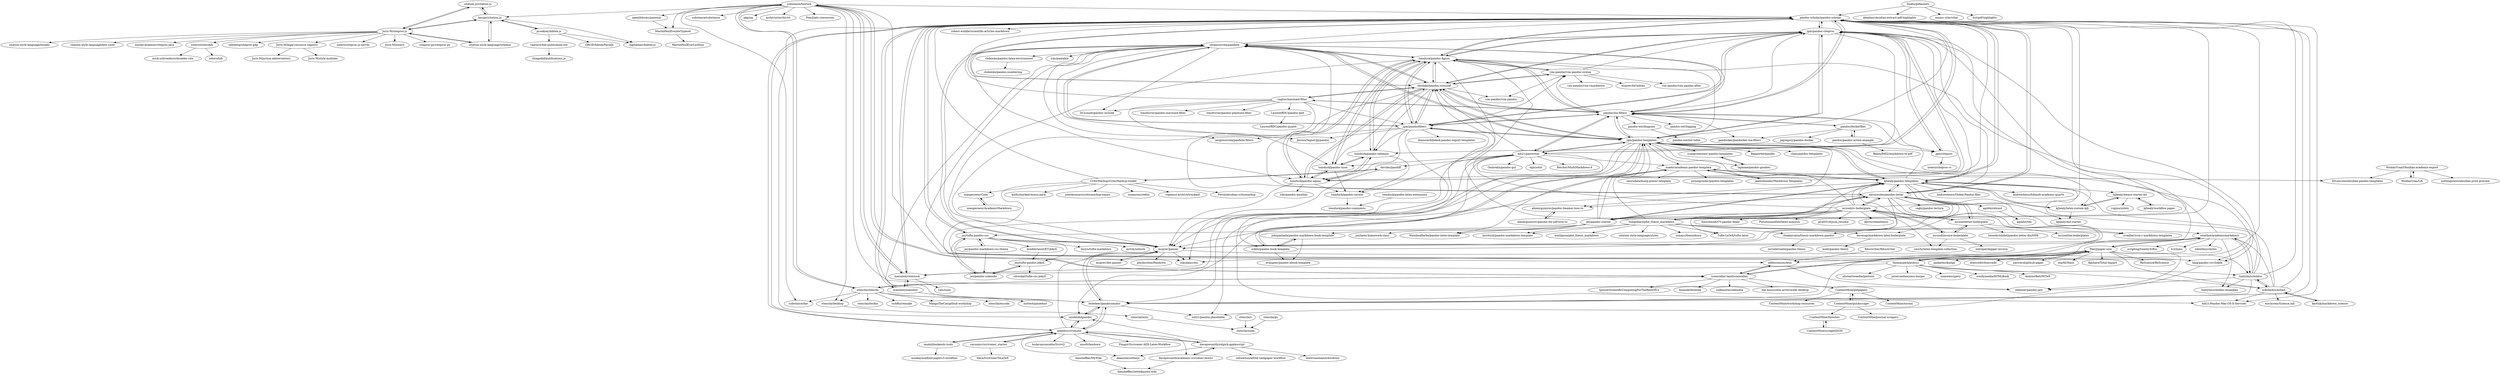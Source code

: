 digraph G {
"citation-js/citation-js" -> "larsgw/citation.js"
"citation-js/citation-js" -> "Juris-M/citeproc-js"
"alexeygumirov/pandoc-beamer-how-to" -> "alexeygumirov/pandoc-for-pdf-how-to"
"ryangrose/easy-pandoc-templates" -> "tajmone/pandoc-goodies"
"jaantollander/Markdown-Templates" -> "maehr/academic-pandoc-template"
"jaantollander/Markdown-Templates" -> "pandoc-scholar/pandoc-scholar"
"davidar/pandiff" -> "CriticMarkup/CriticMarkup-toolkit"
"davidar/pandiff" -> "ickc/pancritic"
"kjhealy/workflow-paper" -> "kjhealy/emacs-starter-kit"
"smathot/academicmarkdown" -> "timtylin/scholdoc"
"smathot/academicmarkdown" -> "scripting/tweetsToRss" ["e"=1]
"smathot/academicmarkdown" -> "b-k/mms"
"smathot/academicmarkdown" -> "silentbicycle/wn" ["e"=1]
"smathot/academicmarkdown" -> "jgm/pandoc-citeproc"
"smathot/academicmarkdown" -> "PeerJ/paper-now"
"smathot/academicmarkdown" -> "timtylin/scholdoc-examples"
"smathot/academicmarkdown" -> "msprev/panzer"
"vim-pandoc/vim-pandoc-syntax" -> "vim-pandoc/vim-pandoc" ["e"=1]
"vim-pandoc/vim-pandoc-syntax" -> "vim-pandoc/vim-rmarkdown" ["e"=1]
"vim-pandoc/vim-pandoc-syntax" -> "tomduck/pandoc-fignos"
"vim-pandoc/vim-pandoc-syntax" -> "msprev/fzf-bibtex" ["e"=1]
"vim-pandoc/vim-pandoc-syntax" -> "vim-pandoc/vim-pandoc-after"
"vim-pandoc/vim-pandoc-syntax" -> "lierdakil/pandoc-crossref"
"vim-pandoc/vim-pandoc-syntax" -> "jgm/pandoc-citeproc"
"mb21/panwriter" -> "mb21/Pandoc-Mac-OS-X-Services"
"mb21/panwriter" -> "pandoc-scholar/pandoc-scholar"
"mb21/panwriter" -> "pandoc/lua-filters"
"mb21/panwriter" -> "Ombrelin/pandoc-gui"
"mb21/panwriter" -> "davidar/pandiff"
"mb21/panwriter" -> "egh/zotxt" ["e"=1]
"mb21/panwriter" -> "fletcher/MultiMarkdown-6" ["e"=1]
"mb21/panwriter" -> "jgm/pandoc-templates"
"mb21/panwriter" -> "kjhealy/pandoc-templates"
"mb21/panwriter" -> "lierdakil/pandoc-crossref"
"mb21/panwriter" -> "maehr/academic-pandoc-template"
"mb21/panwriter" -> "wikiti/pandoc-book-template"
"mb21/panwriter" -> "manubot/rootstock"
"mb21/panwriter" -> "htdebeer/pandocomatic"
"mb21/panwriter" -> "tomduck/pandoc-xnos"
"timtylin/scholdoc" -> "scholmd/scholmd"
"timtylin/scholdoc" -> "timtylin/scholdoc-examples"
"timtylin/scholdoc" -> "smathot/academicmarkdown"
"timtylin/scholdoc" -> "mfenner/pandoc-jats"
"timtylin/scholdoc" -> "jgm/pandoc-citeproc"
"timtylin/scholdoc" -> "pandoc-scholar/pandoc-scholar"
"timtylin/scholdoc" -> "htdebeer/pandocomatic"
"timtylin/scholdoc" -> "kjhealy/pandoc-templates"
"jgm/pandoc-citeproc" -> "jgm/citeproc"
"jgm/pandoc-citeproc" -> "tomduck/pandoc-fignos"
"jgm/pandoc-citeproc" -> "lierdakil/pandoc-crossref"
"jgm/pandoc-citeproc" -> "jgm/pandocfilters"
"jgm/pandoc-citeproc" -> "tomduck/pandoc-eqnos"
"jgm/pandoc-citeproc" -> "tomduck/pandoc-tablenos"
"jgm/pandoc-citeproc" -> "pandoc-scholar/pandoc-scholar"
"jgm/pandoc-citeproc" -> "msprev/panzer"
"jgm/pandoc-citeproc" -> "sergiocorreia/panflute"
"jgm/pandoc-citeproc" -> "jgm/pandoc-templates"
"fiduswriter/fiduswriter" -> "elifesciences/lens"
"MartinPaulEve/meTypeset" -> "MartinPaulEve/CaSSius"
"jgm/pandocfilters" -> "sergiocorreia/panflute"
"jgm/pandocfilters" -> "jgm/pandoc-citeproc"
"jgm/pandocfilters" -> "tomduck/pandoc-fignos"
"jgm/pandocfilters" -> "pandoc/lua-filters"
"jgm/pandocfilters" -> "lierdakil/pandoc-crossref"
"jgm/pandocfilters" -> "sergiocorreia/panflute-filters"
"jgm/pandocfilters" -> "tomduck/pandoc-eqnos"
"jgm/pandocfilters" -> "tomduck/pandoc-tablenos"
"jgm/pandocfilters" -> "jgm/pandoc-templates"
"jgm/pandocfilters" -> "msprev/panzer"
"jgm/pandocfilters" -> "JessicaTegner/pypandoc" ["e"=1]
"jgm/pandocfilters" -> "dsanson/bibdesk-pandoc-export-templates"
"jgm/pandocfilters" -> "baig/pandoc-csv2table"
"jgm/pandocfilters" -> "vim-pandoc/vim-pandoc-syntax"
"pandoc/lua-filters" -> "lierdakil/pandoc-crossref"
"pandoc/lua-filters" -> "sergiocorreia/panflute"
"pandoc/lua-filters" -> "pandoc-scholar/pandoc-scholar"
"pandoc/lua-filters" -> "jgm/pandocfilters"
"pandoc/lua-filters" -> "jgm/pandoc-templates"
"pandoc/lua-filters" -> "tomduck/pandoc-fignos"
"pandoc/lua-filters" -> "pandocker/pandocker-lua-filters"
"pandoc/lua-filters" -> "raghur/mermaid-filter"
"pandoc/lua-filters" -> "jgm/pandoc-citeproc"
"pandoc/lua-filters" -> "mb21/panwriter"
"pandoc/lua-filters" -> "pandoc-ext/diagram"
"pandoc/lua-filters" -> "pandoc-ext/logging"
"pandoc/lua-filters" -> "pandoc/dockerfiles"
"pandoc/lua-filters" -> "vim-pandoc/vim-pandoc-syntax"
"pandoc/lua-filters" -> "jgm/citeproc"
"aaronwolen/pandoc-letter" -> "kjhealy/pandoc-templates"
"aaronwolen/pandoc-letter" -> "pandoc-scholar/pandoc-scholar"
"aaronwolen/pandoc-letter" -> "mrzool/letter-boilerplate"
"aaronwolen/pandoc-letter" -> "msprev/panzer"
"aaronwolen/pandoc-letter" -> "agoldst/elsmd"
"aaronwolen/pandoc-letter" -> "davecap/markdown-latex-boilerplate"
"aaronwolen/pandoc-letter" -> "chiakaivalya/thesis-markdown-pandoc"
"aaronwolen/pandoc-letter" -> "cagix/pandoc-lecture"
"aaronwolen/pandoc-letter" -> "htdebeer/pandocomatic"
"aaronwolen/pandoc-letter" -> "sergiocorreia/panflute"
"aaronwolen/pandoc-letter" -> "ickc/pancritic"
"aaronwolen/pandoc-letter" -> "jgm/pandoc-citeproc"
"aaronwolen/pandoc-letter" -> "alexeygumirov/pandoc-beamer-how-to"
"aaronwolen/pandoc-letter" -> "jez/pandoc-starter"
"aaronwolen/pandoc-letter" -> "mrzool/cv-boilerplate"
"pandoc/dockerfiles" -> "jagregory/pandoc-docker"
"pandoc/dockerfiles" -> "pandoc/pandoc-action-example"
"pandoc/dockerfiles" -> "pandoc/lua-filters"
"pandoc/dockerfiles" -> "pandocker/pandocker-lua-filters"
"jgm/pandoc-templates" -> "kjhealy/pandoc-templates"
"jgm/pandoc-templates" -> "pandoc/lua-filters"
"jgm/pandoc-templates" -> "jgm/pandoc-citeproc"
"jgm/pandoc-templates" -> "pandoc-scholar/pandoc-scholar"
"jgm/pandoc-templates" -> "jgm/citeproc"
"jgm/pandoc-templates" -> "jgm/pandocfilters"
"jgm/pandoc-templates" -> "lierdakil/pandoc-crossref"
"jgm/pandoc-templates" -> "wikiti/pandoc-book-template"
"jgm/pandoc-templates" -> "maehr/academic-pandoc-template"
"jgm/pandoc-templates" -> "tajmone/pandoc-goodies"
"jgm/pandoc-templates" -> "sergiocorreia/panflute"
"jgm/pandoc-templates" -> "ryangrose/easy-pandoc-templates"
"jgm/pandoc-templates" -> "Wandmalfarbe/pandoc-latex-template" ["e"=1]
"jgm/pandoc-templates" -> "alexeygumirov/pandoc-beamer-how-to"
"jgm/pandoc-templates" -> "mb21/panwriter"
"bradleytaunt/ET-Jekyll" -> "jez/tufte-pandoc-jekyll"
"elifesciences/lens" -> "mfenner/pandoc-jats"
"elifesciences/lens" -> "sciencefair-land/sciencefair"
"chiakaivalya/thesis-markdown-pandoc" -> "zorzalerrante/pandoc-thesis"
"msprev/panzer" -> "msprev/dot-panzer"
"msprev/panzer" -> "phyllisstein/Pandown"
"msprev/panzer" -> "htdebeer/pandocomatic"
"msprev/panzer" -> "sergiocorreia/panflute"
"msprev/panzer" -> "ickc/pancritic"
"msprev/panzer" -> "baig/pandoc-csv2table"
"htdebeer/pandocomatic" -> "iandol/dotpandoc"
"htdebeer/pandocomatic" -> "iandol/scrivomatic"
"htdebeer/pandocomatic" -> "msprev/panzer"
"htdebeer/pandocomatic" -> "mb21/pandoc-placetable"
"maehr/academic-pandoc-template" -> "kjhealy/pandoc-templates"
"maehr/academic-pandoc-template" -> "jaantollander/Markdown-Templates"
"maehr/academic-pandoc-template" -> "DrLeucine/obsidian-pandoc-templates"
"maehr/academic-pandoc-template" -> "iandol/dotpandoc"
"maehr/academic-pandoc-template" -> "prosegrinder/pandoc-templates"
"maehr/academic-pandoc-template" -> "neurodata/marp-poster-template" ["e"=1]
"iandol/bookends-tools" -> "iandol/scrivomatic"
"iandol/bookends-tools" -> "wookayin/alfred-papers3-workflow"
"alexeygumirov/pandoc-for-pdf-how-to" -> "alexeygumirov/pandoc-beamer-how-to"
"scholmd/scholmd" -> "timtylin/scholdoc"
"scholmd/scholmd" -> "karthik/markdown_science"
"scholmd/scholmd" -> "mb21/Pandoc-Mac-OS-X-Services"
"scholmd/scholmd" -> "smathot/academicmarkdown"
"scholmd/scholmd" -> "mschroen/Science.md"
"scholmd/scholmd" -> "pandoc-scholar/pandoc-scholar"
"scholmd/scholmd" -> "kjhealy/pandoc-templates"
"mangecoeur/AcademicMarkdown" -> "mangecoeur/Citer"
"mangecoeur/Citer" -> "mangecoeur/AcademicMarkdown"
"citation-style-language/schema" -> "Juris-M/citeproc-js"
"citation-style-language/schema" -> "larsgw/citation.js"
"iandol/dotpandoc" -> "htdebeer/pandocomatic"
"iandol/dotpandoc" -> "iandol/scrivomatic"
"ContentMine/quickscrape" -> "ContentMine/thresher"
"ContentMine/quickscrape" -> "ContentMine/getpapers"
"ContentMine/quickscrape" -> "ContentMine/journal-scrapers"
"jgm/pandoc-templates" -> "baig/pandoc-csv2table"
"jgm/pandoc-templates" -> "msprev/panzer"
"jgm/pandoc-templates" -> "tomduck/pandoc-eqnos"
"jgm/pandoc-templates" -> "tomduck/pandoc-fignos"
"jgm/pandoc-templates" -> "kjhealy/latex-custom-kjh"
"jgm/pandoc-templates" -> "Rapporter/pander"
"jgm/pandoc-templates" -> "mb21/pandoc-placetable"
"jgm/pandoc-templates" -> "claes/pandoc-templates"
"thomaspark/pubcss" -> "PeerJ/paper-now"
"thomaspark/pubcss" -> "smathot/academicmarkdown"
"thomaspark/pubcss" -> "timtylin/scholdoc"
"thomaspark/pubcss" -> "pandoc-scholar/pandoc-scholar"
"thomaspark/pubcss" -> "sergiocorreia/panflute"
"thomaspark/pubcss" -> "alistairtweedie/pintsize" ["e"=1]
"thomaspark/pubcss" -> "scholmd/scholmd"
"thomaspark/pubcss" -> "jorenvanhee/sass-burger" ["e"=1]
"thomaspark/pubcss" -> "maxweis/specy" ["e"=1]
"thomaspark/pubcss" -> "manubot/rootstock"
"thomaspark/pubcss" -> "oreillymedia/HTMLBook" ["e"=1]
"thomaspark/pubcss" -> "AndrewBelt/WiTeX" ["e"=1]
"LaurentRDC/pandoc-plot" -> "LaurentRDC/pandoc-pyplot"
"pandoc/pandoc-action-example" -> "pandoc/dockerfiles"
"pandoc/pandoc-action-example" -> "BaileyJM02/markdown-to-pdf"
"davecap/markdown-latex-boilerplate" -> "mabl/pandoc-thesis"
"jgm/citeproc" -> "jgm/pandoc-citeproc"
"jgm/citeproc" -> "zotero/citeproc-rs"
"ContentMine/scraperJSON" -> "ContentMine/thresher"
"tomduck/pandoc-secnos" -> "tomduck/pandoc-comments"
"Juris-M/legal-resource-registry" -> "Juris-M/jurism-abbreviations"
"Juris-M/legal-resource-registry" -> "Juris-M/style-modules"
"tomduck/pandoc-latex-extensions" -> "tomduck/pandoc-comments"
"ContentMine/thresher" -> "ContentMine/scraperJSON"
"pcooksey/bibtex-js" -> "digitalheir/bibtex-js"
"pcooksey/bibtex-js" -> "vkaravir/bib-publication-list"
"pcooksey/bibtex-js" -> "larsgw/citation.js"
"pcooksey/bibtex-js" -> "ORCID/bibtexParseJs"
"tompollard/phd_thesis_markdown" -> "ismayc/thesisdown" ["e"=1]
"tompollard/phd_thesis_markdown" -> "matlipson/phd_thesis_markdown"
"tompollard/phd_thesis_markdown" -> "chiakaivalya/thesis-markdown-pandoc"
"tompollard/phd_thesis_markdown" -> "pandoc-scholar/pandoc-scholar"
"tompollard/phd_thesis_markdown" -> "lierdakil/pandoc-crossref"
"tompollard/phd_thesis_markdown" -> "kjhealy/pandoc-templates"
"tompollard/phd_thesis_markdown" -> "maehr/academic-pandoc-template"
"tompollard/phd_thesis_markdown" -> "aaronwolen/pandoc-letter"
"tompollard/phd_thesis_markdown" -> "davecap/markdown-latex-boilerplate"
"tompollard/phd_thesis_markdown" -> "lauritzsh/pandoc-markdown-template"
"tompollard/phd_thesis_markdown" -> "Tufte-LaTeX/tufte-latex" ["e"=1]
"tompollard/phd_thesis_markdown" -> "smathot/academicmarkdown"
"tompollard/phd_thesis_markdown" -> "Wandmalfarbe/pandoc-latex-template" ["e"=1]
"tompollard/phd_thesis_markdown" -> "svmiller/svm-r-markdown-templates" ["e"=1]
"tompollard/phd_thesis_markdown" -> "citation-style-language/styles" ["e"=1]
"lierdakil/pandoc-crossref" -> "tomduck/pandoc-fignos"
"lierdakil/pandoc-crossref" -> "tomduck/pandoc-eqnos"
"lierdakil/pandoc-crossref" -> "pandoc/lua-filters"
"lierdakil/pandoc-crossref" -> "jgm/pandoc-citeproc"
"lierdakil/pandoc-crossref" -> "pandoc-scholar/pandoc-scholar"
"lierdakil/pandoc-crossref" -> "sergiocorreia/panflute"
"lierdakil/pandoc-crossref" -> "jgm/pandocfilters"
"lierdakil/pandoc-crossref" -> "tomduck/pandoc-xnos"
"lierdakil/pandoc-crossref" -> "tomduck/pandoc-tablenos"
"lierdakil/pandoc-crossref" -> "msprev/panzer"
"lierdakil/pandoc-crossref" -> "vim-pandoc/vim-pandoc-syntax"
"lierdakil/pandoc-crossref" -> "jgm/pandoc-templates"
"lierdakil/pandoc-crossref" -> "raghur/mermaid-filter"
"lierdakil/pandoc-crossref" -> "vim-pandoc/vim-pandoc" ["e"=1]
"tomduck/pandoc-fignos" -> "tomduck/pandoc-tablenos"
"tomduck/pandoc-fignos" -> "tomduck/pandoc-eqnos"
"tomduck/pandoc-fignos" -> "lierdakil/pandoc-crossref"
"tomduck/pandoc-fignos" -> "tomduck/pandoc-xnos"
"tomduck/pandoc-fignos" -> "jgm/pandoc-citeproc"
"tomduck/pandoc-fignos" -> "tomduck/pandoc-secnos"
"tomduck/pandoc-fignos" -> "pandoc-scholar/pandoc-scholar"
"tomduck/pandoc-fignos" -> "msprev/panzer"
"tomduck/pandoc-fignos" -> "jgm/pandocfilters"
"tomduck/pandoc-fignos" -> "sergiocorreia/panflute"
"tomduck/pandoc-fignos" -> "baig/pandoc-csv2table"
"tomduck/pandoc-fignos" -> "pandoc/lua-filters"
"tomduck/pandoc-fignos" -> "vim-pandoc/vim-pandoc-syntax"
"tomduck/pandoc-eqnos" -> "tomduck/pandoc-tablenos"
"tomduck/pandoc-eqnos" -> "tomduck/pandoc-fignos"
"tomduck/pandoc-eqnos" -> "tomduck/pandoc-xnos"
"tomduck/pandoc-eqnos" -> "tomduck/pandoc-secnos"
"tomduck/pandoc-eqnos" -> "lierdakil/pandoc-crossref"
"tomduck/pandoc-eqnos" -> "jgm/pandoc-citeproc"
"tomduck/pandoc-eqnos" -> "msprev/panzer"
"tomduck/pandoc-eqnos" -> "ickc/pandoc-amsthm"
"baig/pandoc-csv2table" -> "mb21/pandoc-placetable"
"PeerJ/paper-now" -> "ReScience/ReScience" ["e"=1]
"PeerJ/paper-now" -> "smathot/academicmarkdown"
"PeerJ/paper-now" -> "thomaspark/pubcss"
"PeerJ/paper-now" -> "timtylin/scholdoc"
"PeerJ/paper-now" -> "jankatins/knitpy" ["e"=1]
"PeerJ/paper-now" -> "elifesciences/lens"
"PeerJ/paper-now" -> "sciencefair-land/sciencefair"
"PeerJ/paper-now" -> "duecredit/duecredit" ["e"=1]
"PeerJ/paper-now" -> "ypriverol/github-paper"
"PeerJ/paper-now" -> "marbl/Mash" ["e"=1]
"PeerJ/paper-now" -> "scholmd/scholmd"
"PeerJ/paper-now" -> "figshare/Total-Impact"
"PeerJ/paper-now" -> "mfenner/pandoc-jats"
"tomduck/pandoc-tablenos" -> "tomduck/pandoc-fignos"
"tomduck/pandoc-tablenos" -> "tomduck/pandoc-eqnos"
"tomduck/pandoc-tablenos" -> "tomduck/pandoc-xnos"
"tomduck/pandoc-tablenos" -> "tomduck/pandoc-secnos"
"ContentMine/getpapers" -> "ContentMine/norma"
"ContentMine/getpapers" -> "ContentMine/quickscrape"
"ContentMine/getpapers" -> "ContentMine/workshop-resources"
"jez/pandoc-markdown-css-theme" -> "jez/tufte-pandoc-css"
"jez/pandoc-markdown-css-theme" -> "jez/pandoc-sidenote"
"dansheffler/MyWiki" -> "dansheffler/zettelkasten-wiki"
"raghur/mermaid-filter" -> "timofurrer/pandoc-mermaid-filter"
"raghur/mermaid-filter" -> "pandoc/lua-filters"
"raghur/mermaid-filter" -> "lierdakil/pandoc-crossref"
"raghur/mermaid-filter" -> "tomduck/pandoc-xnos"
"raghur/mermaid-filter" -> "LaurentRDC/pandoc-plot"
"raghur/mermaid-filter" -> "pandoc-scholar/pandoc-scholar"
"raghur/mermaid-filter" -> "jgm/pandocfilters"
"raghur/mermaid-filter" -> "aaronwolen/pandoc-letter"
"raghur/mermaid-filter" -> "DCsunset/pandoc-include"
"raghur/mermaid-filter" -> "timofurrer/pandoc-plantuml-filter"
"stencila/stencila" -> "stencila/desktop"
"stencila/stencila" -> "substance/texture"
"stencila/stencila" -> "stencila/encoda"
"stencila/stencila" -> "nutterb/pixiedust" ["e"=1]
"stencila/stencila" -> "substance/dar"
"stencila/stencila" -> "stencila/dockta"
"stencila/stencila" -> "sciencefair-land/sciencefair"
"stencila/stencila" -> "richfitz/remake" ["e"=1]
"stencila/stencila" -> "MangoTheCat/github-workshop"
"kjhealy/pandoc-templates" -> "kjhealy/latex-custom-kjh"
"kjhealy/pandoc-templates" -> "jgm/pandoc-templates"
"kjhealy/pandoc-templates" -> "pandoc-scholar/pandoc-scholar"
"kjhealy/pandoc-templates" -> "aaronwolen/pandoc-letter"
"kjhealy/pandoc-templates" -> "maehr/academic-pandoc-template"
"kjhealy/pandoc-templates" -> "kjhealy/emacs-starter-kit"
"kjhealy/pandoc-templates" -> "andrewheiss/Global-Pandoc-files"
"kjhealy/pandoc-templates" -> "jez/pandoc-starter"
"kjhealy/pandoc-templates" -> "kjhealy/md-starter"
"kjhealy/pandoc-templates" -> "msprev/panzer"
"kjhealy/pandoc-templates" -> "andrewheiss/hikmah-academic-quarto" ["e"=1]
"kjhealy/pandoc-templates" -> "svmiller/svm-r-markdown-templates" ["e"=1]
"kjhealy/pandoc-templates" -> "jgm/pandoc-citeproc"
"kjhealy/pandoc-templates" -> "pandoc/lua-filters"
"mrzool/cv-boilerplate" -> "mrzool/letter-boilerplate"
"mrzool/cv-boilerplate" -> "mrzool/invoice-boilerplate"
"mrzool/cv-boilerplate" -> "aaronwolen/pandoc-letter"
"mrzool/cv-boilerplate" -> "kjhealy/pandoc-templates"
"mrzool/cv-boilerplate" -> "jez/pandoc-starter"
"mrzool/cv-boilerplate" -> "cmichi/latex-template-collection" ["e"=1]
"mrzool/cv-boilerplate" -> "bmschmidt/CV-pandoc-healy" ["e"=1]
"mrzool/cv-boilerplate" -> "jgm/pandoc-templates"
"mrzool/cv-boilerplate" -> "Pseudomanifold/latex-mimosis" ["e"=1]
"mrzool/cv-boilerplate" -> "prat0318/json_resume" ["e"=1]
"mrzool/cv-boilerplate" -> "tompollard/phd_thesis_markdown"
"mrzool/cv-boilerplate" -> "Tufte-LaTeX/tufte-latex" ["e"=1]
"mrzool/cv-boilerplate" -> "derric/cleanthesis" ["e"=1]
"mrzool/cv-boilerplate" -> "pandoc-scholar/pandoc-scholar"
"mrzool/cv-boilerplate" -> "tomduck/pandoc-fignos"
"mrzool/invoice-boilerplate" -> "mrzool/letter-boilerplate"
"mrzool/invoice-boilerplate" -> "mrzool/cv-boilerplate"
"mrzool/invoice-boilerplate" -> "mkropat/dapper-invoice"
"mrzool/invoice-boilerplate" -> "cmichi/latex-template-collection" ["e"=1]
"mrzool/letter-boilerplate" -> "mrzool/cv-boilerplate"
"mrzool/letter-boilerplate" -> "mrzool/invoice-boilerplate"
"mrzool/letter-boilerplate" -> "aaronwolen/pandoc-letter"
"mrzool/letter-boilerplate" -> "mrzool/tex-boilerplates"
"mrzool/letter-boilerplate" -> "benedictdudel/pandoc-letter-din5008"
"davepwsmith/zotpick-applescript" -> "davepwsmith/academic-scrivener-howto"
"davepwsmith/zotpick-applescript" -> "deanishe/zothero" ["e"=1]
"davepwsmith/zotpick-applescript" -> "iandol/scrivomatic"
"davepwsmith/zotpick-applescript" -> "iandol/dotpandoc"
"davepwsmith/zotpick-applescript" -> "lowercasename/docdown" ["e"=1]
"davepwsmith/zotpick-applescript" -> "robwalton/alfred-taskpaper-workflow"
"davepwsmith/academic-scrivener-howto" -> "davepwsmith/zotpick-applescript"
"davepwsmith/academic-scrivener-howto" -> "dansheffler/zettelkasten-wiki"
"carsomyr/scrivener_starter" -> "iandol/scrivomatic"
"carsomyr/scrivener_starter" -> "tibra/ScrivenerToLaTeX"
"larsgw/citation.js" -> "Juris-M/citeproc-js"
"larsgw/citation.js" -> "citation-js/citation-js"
"larsgw/citation.js" -> "citation-style-language/schema"
"larsgw/citation.js" -> "digitalheir/bibtex-js"
"larsgw/citation.js" -> "pcooksey/bibtex-js"
"NicklasVraa/Obsidian-academic-export" -> "NicklasVraa/LiX"
"NicklasVraa/Obsidian-academic-export" -> "DrLeucine/obsidian-pandoc-templates"
"NicklasVraa/Obsidian-academic-export" -> "nothingislost/obsidian-print-preview"
"sergiocorreia/panflute" -> "jgm/pandocfilters"
"sergiocorreia/panflute" -> "sergiocorreia/panflute-filters"
"sergiocorreia/panflute" -> "msprev/panzer"
"sergiocorreia/panflute" -> "ickc/pantable"
"sergiocorreia/panflute" -> "lierdakil/pandoc-crossref"
"sergiocorreia/panflute" -> "pandoc/lua-filters"
"sergiocorreia/panflute" -> "htdebeer/pandocomatic"
"sergiocorreia/panflute" -> "tomduck/pandoc-fignos"
"sergiocorreia/panflute" -> "jgm/pandoc-citeproc"
"sergiocorreia/panflute" -> "JessicaTegner/pypandoc" ["e"=1]
"sergiocorreia/panflute" -> "tomduck/pandoc-eqnos"
"sergiocorreia/panflute" -> "pandoc-scholar/pandoc-scholar"
"sergiocorreia/panflute" -> "DCsunset/pandoc-include"
"sergiocorreia/panflute" -> "jgm/pandoc-templates"
"sergiocorreia/panflute" -> "chdemko/pandoc-latex-environment"
"NicklasVraa/LiX" -> "NicklasVraa/Obsidian-academic-export"
"Juris-M/citeproc-js" -> "larsgw/citation.js"
"Juris-M/citeproc-js" -> "citation-style-language/schema"
"Juris-M/citeproc-js" -> "citation-js/citation-js"
"Juris-M/citeproc-js" -> "zotero/citeproc-js-server"
"Juris-M/citeproc-js" -> "Juris-M/zotero"
"Juris-M/citeproc-js" -> "citeproc-py/citeproc-py" ["e"=1]
"Juris-M/citeproc-js" -> "citation-style-language/locales"
"Juris-M/citeproc-js" -> "citation-style-language/test-suite"
"Juris-M/citeproc-js" -> "michel-kraemer/citeproc-java"
"Juris-M/citeproc-js" -> "zotero/zoterobib"
"Juris-M/citeproc-js" -> "Juris-M/legal-resource-registry"
"Juris-M/citeproc-js" -> "seboettg/citeproc-php"
"agoldst/elsmd" -> "agoldst/tex"
"substance/texture" -> "substance/substance" ["e"=1]
"substance/texture" -> "stencila/stencila"
"substance/texture" -> "openlibhums/janeway"
"substance/texture" -> "substance/dar"
"substance/texture" -> "pkp/ojs" ["e"=1]
"substance/texture" -> "elifesciences/lens"
"substance/texture" -> "archivist/archivist"
"substance/texture" -> "MartinPaulEve/meTypeset"
"substance/texture" -> "manubot/rootstock"
"substance/texture" -> "sciencefair-land/sciencefair"
"substance/texture" -> "larsgw/citation.js"
"substance/texture" -> "PeerJ/jats-conversion"
"substance/texture" -> "mfenner/pandoc-jats"
"substance/texture" -> "stencila/desktop"
"substance/texture" -> "pandoc-scholar/pandoc-scholar"
"vkaravir/bib-publication-list" -> "thiagodnf/publications.js"
"sciencefair-land/sciencefair" -> "elifesciences/lens"
"sciencefair-land/sciencefair" -> "dat-ecosystem-archive/dat-desktop" ["e"=1]
"sciencefair-land/sciencefair" -> "PeerJ/paper-now"
"sciencefair-land/sciencefair" -> "tpoisot/ScientificComputingForTheRestOfUs"
"sciencefair-land/sciencefair" -> "bionode/bionode" ["e"=1]
"sciencefair-land/sciencefair" -> "substance/texture"
"sciencefair-land/sciencefair" -> "ContentMine/getpapers"
"sciencefair-land/sciencefair" -> "stencila/stencila"
"sciencefair-land/sciencefair" -> "codemeta/codemeta" ["e"=1]
"tomduck/pandoc-xnos" -> "tomduck/pandoc-tablenos"
"tomduck/pandoc-xnos" -> "tomduck/pandoc-eqnos"
"tomduck/pandoc-xnos" -> "tomduck/pandoc-secnos"
"tomduck/pandoc-xnos" -> "tomduck/pandoc-fignos"
"chdemko/pandoc-latex-environment" -> "chdemko/pandoc-numbering"
"pandoc-ext/diagram" -> "pandoc-ext/list-table"
"stencila/r" -> "stencila/node"
"stencila/py" -> "stencila/node"
"kjhealy/latex-custom-kjh" -> "kjhealy/pandoc-templates"
"kjhealy/latex-custom-kjh" -> "kjhealy/emacs-starter-kit"
"kjhealy/latex-custom-kjh" -> "kjhealy/md-starter"
"CriticMarkup/CriticMarkup-toolkit" -> "davidar/pandiff"
"CriticMarkup/CriticMarkup-toolkit" -> "ickc/pancritic"
"CriticMarkup/CriticMarkup-toolkit" -> "pandoc-scholar/pandoc-scholar"
"CriticMarkup/CriticMarkup-toolkit" -> "noamross/redoc" ["e"=1]
"CriticMarkup/CriticMarkup-toolkit" -> "mangecoeur/Citer"
"CriticMarkup/CriticMarkup-toolkit" -> "ropensci-archive/trackmd"
"CriticMarkup/CriticMarkup-toolkit" -> "Fevol/obsidian-criticmarkup" ["e"=1]
"CriticMarkup/CriticMarkup-toolkit" -> "kotfu/marked-bonus-pack" ["e"=1]
"CriticMarkup/CriticMarkup-toolkit" -> "joostkremers/criticmarkup-emacs"
"jez/tufte-pandoc-css" -> "jez/pandoc-sidenote"
"jez/tufte-pandoc-css" -> "jez/tufte-pandoc-jekyll"
"jez/tufte-pandoc-css" -> "jez/pandoc-markdown-css-theme"
"jez/tufte-pandoc-css" -> "duzyn/tufte-markdown"
"jez/tufte-pandoc-css" -> "pandoc-scholar/pandoc-scholar"
"jez/tufte-pandoc-css" -> "mrtzh/unbuch"
"jez/tufte-pandoc-css" -> "msprev/panzer"
"jez/tufte-pandoc-css" -> "bradleytaunt/ET-Jekyll"
"jez/pandoc-starter" -> "kjhealy/pandoc-templates"
"jez/pandoc-starter" -> "jez/tufte-pandoc-css"
"jez/pandoc-starter" -> "lauritzsh/pandoc-markdown-template"
"jez/pandoc-starter" -> "maehr/academic-pandoc-template"
"jez/pandoc-starter" -> "aaronwolen/pandoc-letter"
"jez/pandoc-starter" -> "pandoc-scholar/pandoc-scholar"
"jez/pandoc-starter" -> "jez/latex-homework-class" ["e"=1]
"jez/pandoc-starter" -> "johnpaulada/pandoc-markdown-book-template"
"jez/pandoc-starter" -> "jgm/pandoc-templates"
"wikiti/pandoc-book-template" -> "johnpaulada/pandoc-markdown-book-template"
"wikiti/pandoc-book-template" -> "evangoer/pandoc-ebook-template"
"wikiti/pandoc-book-template" -> "jgm/pandoc-templates"
"wikiti/pandoc-book-template" -> "kjhealy/pandoc-templates"
"stencila/desktop" -> "stencila/mini"
"jez/pandoc-sidenote" -> "jez/tufte-pandoc-css"
"jez/pandoc-sidenote" -> "jez/tufte-pandoc-jekyll"
"jez/tufte-pandoc-jekyll" -> "jez/pandoc-sidenote"
"jez/tufte-pandoc-jekyll" -> "sdruskat/tufte-css-jekyll"
"0xabu/pdfannots" -> "itst/pdf-highlights"
"0xabu/pdfannots" -> "pandoc-scholar/pandoc-scholar"
"0xabu/pdfannots" -> "akaalias/obsidian-extract-pdf-highlights" ["e"=1]
"0xabu/pdfannots" -> "emacs-citar/citar" ["e"=1]
"tajmone/pandoc-goodies" -> "ryangrose/easy-pandoc-templates"
"pandoc-scholar/pandoc-scholar" -> "htdebeer/pandocomatic"
"pandoc-scholar/pandoc-scholar" -> "kjhealy/pandoc-templates"
"pandoc-scholar/pandoc-scholar" -> "iandol/dotpandoc"
"pandoc-scholar/pandoc-scholar" -> "lierdakil/pandoc-crossref"
"pandoc-scholar/pandoc-scholar" -> "aaronwolen/pandoc-letter"
"pandoc-scholar/pandoc-scholar" -> "iandol/scrivomatic"
"pandoc-scholar/pandoc-scholar" -> "manubot/manubot"
"pandoc-scholar/pandoc-scholar" -> "tomduck/pandoc-fignos"
"pandoc-scholar/pandoc-scholar" -> "pandoc/lua-filters"
"pandoc-scholar/pandoc-scholar" -> "jgm/pandoc-citeproc"
"pandoc-scholar/pandoc-scholar" -> "jez/tufte-pandoc-css"
"pandoc-scholar/pandoc-scholar" -> "manubot/rootstock"
"pandoc-scholar/pandoc-scholar" -> "mb21/Pandoc-Mac-OS-X-Services"
"pandoc-scholar/pandoc-scholar" -> "mb21/panwriter"
"pandoc-scholar/pandoc-scholar" -> "robert-winkler/scientific-articles-markdown"
"karthik/markdown_science" -> "scholmd/scholmd"
"stencila/mini" -> "stencila/node"
"zotero/zoterobib" -> "mick-schroeder/schroeder-cite"
"zotero/zoterobib" -> "zotero/bib"
"iandol/scrivomatic" -> "iandol/dotpandoc"
"iandol/scrivomatic" -> "htdebeer/pandocomatic"
"iandol/scrivomatic" -> "iandol/bookends-tools"
"iandol/scrivomatic" -> "davepwsmith/zotpick-applescript"
"iandol/scrivomatic" -> "davepwsmith/academic-scrivener-howto"
"iandol/scrivomatic" -> "carsomyr/scrivener_starter"
"iandol/scrivomatic" -> "pandoc-scholar/pandoc-scholar"
"iandol/scrivomatic" -> "bcdavasconcelos/ScrivQ"
"iandol/scrivomatic" -> "mnott/texdown"
"iandol/scrivomatic" -> "msprev/panzer"
"iandol/scrivomatic" -> "Fmajor/Scrivener-ADS-Latex-Workflow"
"iandol/scrivomatic" -> "deanishe/zothero" ["e"=1]
"manubot/rootstock" -> "manubot/manubot"
"manubot/rootstock" -> "pandoc-scholar/pandoc-scholar"
"manubot/rootstock" -> "substance/texture"
"manubot/rootstock" -> "vals/umis" ["e"=1]
"johnpaulada/pandoc-markdown-book-template" -> "wikiti/pandoc-book-template"
"johnpaulada/pandoc-markdown-book-template" -> "evangoer/pandoc-ebook-template"
"openlibhums/janeway" -> "MartinPaulEve/meTypeset"
"manubot/manubot" -> "manubot/rootstock"
"manubot/manubot" -> "pandoc-scholar/pandoc-scholar"
"manubot/manubot" -> "htdebeer/pandocomatic"
"kjhealy/emacs-starter-kit" -> "kjhealy/workflow-paper"
"kjhealy/emacs-starter-kit" -> "kjhealy/latex-custom-kjh"
"kjhealy/emacs-starter-kit" -> "vspinu/zotelo" ["e"=1]
"citation-js/citation-js" ["l"="-3.162,21.836"]
"larsgw/citation.js" ["l"="-3.164,21.867"]
"Juris-M/citeproc-js" ["l"="-3.137,21.816"]
"alexeygumirov/pandoc-beamer-how-to" ["l"="-3.473,22.138"]
"alexeygumirov/pandoc-for-pdf-how-to" ["l"="-3.456,22.179"]
"ryangrose/easy-pandoc-templates" ["l"="-3.599,22.092"]
"tajmone/pandoc-goodies" ["l"="-3.62,22.096"]
"jaantollander/Markdown-Templates" ["l"="-3.569,22.101"]
"maehr/academic-pandoc-template" ["l"="-3.556,22.085"]
"pandoc-scholar/pandoc-scholar" ["l"="-3.503,22.043"]
"davidar/pandiff" ["l"="-3.588,21.967"]
"CriticMarkup/CriticMarkup-toolkit" ["l"="-3.615,21.949"]
"ickc/pancritic" ["l"="-3.571,22.005"]
"kjhealy/workflow-paper" ["l"="-3.481,22.166"]
"kjhealy/emacs-starter-kit" ["l"="-3.493,22.127"]
"smathot/academicmarkdown" ["l"="-3.423,22.054"]
"timtylin/scholdoc" ["l"="-3.442,22.046"]
"scripting/tweetsToRss" ["l"="45.884,20.165"]
"b-k/mms" ["l"="-3.385,22.066"]
"silentbicycle/wn" ["l"="45.779,20.208"]
"jgm/pandoc-citeproc" ["l"="-3.514,22.018"]
"PeerJ/paper-now" ["l"="-3.358,22.045"]
"timtylin/scholdoc-examples" ["l"="-3.434,22.072"]
"msprev/panzer" ["l"="-3.534,22.03"]
"vim-pandoc/vim-pandoc-syntax" ["l"="-3.508,21.959"]
"vim-pandoc/vim-pandoc" ["l"="-14.923,-9.937"]
"vim-pandoc/vim-rmarkdown" ["l"="-15.127,-9.98"]
"tomduck/pandoc-fignos" ["l"="-3.528,22.007"]
"msprev/fzf-bibtex" ["l"="62.704,0.519"]
"vim-pandoc/vim-pandoc-after" ["l"="-3.504,21.924"]
"lierdakil/pandoc-crossref" ["l"="-3.495,22.003"]
"mb21/panwriter" ["l"="-3.49,22.025"]
"mb21/Pandoc-Mac-OS-X-Services" ["l"="-3.46,22.058"]
"pandoc/lua-filters" ["l"="-3.497,21.98"]
"Ombrelin/pandoc-gui" ["l"="-3.434,21.976"]
"egh/zotxt" ["l"="-34.07,17.061"]
"fletcher/MultiMarkdown-6" ["l"="25.81,-23.304"]
"jgm/pandoc-templates" ["l"="-3.538,22.043"]
"kjhealy/pandoc-templates" ["l"="-3.511,22.07"]
"wikiti/pandoc-book-template" ["l"="-3.573,22.032"]
"manubot/rootstock" ["l"="-3.413,22.004"]
"htdebeer/pandocomatic" ["l"="-3.525,22.049"]
"tomduck/pandoc-xnos" ["l"="-3.521,21.974"]
"scholmd/scholmd" ["l"="-3.416,22.074"]
"mfenner/pandoc-jats" ["l"="-3.349,22.02"]
"jgm/citeproc" ["l"="-3.561,21.992"]
"jgm/pandocfilters" ["l"="-3.527,21.987"]
"tomduck/pandoc-eqnos" ["l"="-3.544,21.995"]
"tomduck/pandoc-tablenos" ["l"="-3.541,21.978"]
"sergiocorreia/panflute" ["l"="-3.512,22"]
"fiduswriter/fiduswriter" ["l"="-3.263,22.089"]
"elifesciences/lens" ["l"="-3.304,22.038"]
"MartinPaulEve/meTypeset" ["l"="-3.27,21.938"]
"MartinPaulEve/CaSSius" ["l"="-3.252,21.913"]
"sergiocorreia/panflute-filters" ["l"="-3.537,21.954"]
"JessicaTegner/pypandoc" ["l"="46.318,24.217"]
"dsanson/bibdesk-pandoc-export-templates" ["l"="-3.556,21.944"]
"baig/pandoc-csv2table" ["l"="-3.555,22.018"]
"pandocker/pandocker-lua-filters" ["l"="-3.477,21.924"]
"raghur/mermaid-filter" ["l"="-3.473,21.97"]
"pandoc-ext/diagram" ["l"="-3.524,21.901"]
"pandoc-ext/logging" ["l"="-3.464,21.942"]
"pandoc/dockerfiles" ["l"="-3.463,21.894"]
"aaronwolen/pandoc-letter" ["l"="-3.493,22.083"]
"mrzool/letter-boilerplate" ["l"="-3.522,22.164"]
"agoldst/elsmd" ["l"="-3.41,22.13"]
"davecap/markdown-latex-boilerplate" ["l"="-3.44,22.122"]
"chiakaivalya/thesis-markdown-pandoc" ["l"="-3.446,22.143"]
"cagix/pandoc-lecture" ["l"="-3.436,22.103"]
"jez/pandoc-starter" ["l"="-3.535,22.089"]
"mrzool/cv-boilerplate" ["l"="-3.518,22.121"]
"jagregory/pandoc-docker" ["l"="-3.47,21.847"]
"pandoc/pandoc-action-example" ["l"="-3.437,21.845"]
"Wandmalfarbe/pandoc-latex-template" ["l"="-4.539,22.019"]
"bradleytaunt/ET-Jekyll" ["l"="-3.612,22.194"]
"jez/tufte-pandoc-jekyll" ["l"="-3.59,22.19"]
"sciencefair-land/sciencefair" ["l"="-3.277,22.024"]
"zorzalerrante/pandoc-thesis" ["l"="-3.42,22.184"]
"msprev/dot-panzer" ["l"="-3.551,22.058"]
"phyllisstein/Pandown" ["l"="-3.588,22.004"]
"iandol/dotpandoc" ["l"="-3.571,22.059"]
"iandol/scrivomatic" ["l"="-3.602,22.046"]
"mb21/pandoc-placetable" ["l"="-3.559,22.045"]
"DrLeucine/obsidian-pandoc-templates" ["l"="-3.663,22.139"]
"prosegrinder/pandoc-templates" ["l"="-3.606,22.121"]
"neurodata/marp-poster-template" ["l"="-44.424,7.595"]
"iandol/bookends-tools" ["l"="-3.654,22.032"]
"wookayin/alfred-papers3-workflow" ["l"="-3.698,22.021"]
"karthik/markdown_science" ["l"="-3.383,22.095"]
"mschroen/Science.md" ["l"="-3.364,22.112"]
"mangecoeur/AcademicMarkdown" ["l"="-3.691,21.89"]
"mangecoeur/Citer" ["l"="-3.67,21.907"]
"citation-style-language/schema" ["l"="-3.141,21.845"]
"ContentMine/quickscrape" ["l"="-3.121,22.057"]
"ContentMine/thresher" ["l"="-3.084,22.055"]
"ContentMine/getpapers" ["l"="-3.167,22.045"]
"ContentMine/journal-scrapers" ["l"="-3.097,22.078"]
"kjhealy/latex-custom-kjh" ["l"="-3.512,22.097"]
"Rapporter/pander" ["l"="-3.61,22.07"]
"claes/pandoc-templates" ["l"="-3.583,22.07"]
"thomaspark/pubcss" ["l"="-3.406,22.032"]
"alistairtweedie/pintsize" ["l"="22.492,-27.284"]
"jorenvanhee/sass-burger" ["l"="22.593,-27.255"]
"maxweis/specy" ["l"="45.821,20.188"]
"oreillymedia/HTMLBook" ["l"="11.367,-7.211"]
"AndrewBelt/WiTeX" ["l"="-4.111,21.998"]
"LaurentRDC/pandoc-plot" ["l"="-3.493,21.883"]
"LaurentRDC/pandoc-pyplot" ["l"="-3.504,21.851"]
"BaileyJM02/markdown-to-pdf" ["l"="-3.427,21.803"]
"mabl/pandoc-thesis" ["l"="-3.408,22.15"]
"zotero/citeproc-rs" ["l"="-3.616,21.975"]
"ContentMine/scraperJSON" ["l"="-3.063,22.057"]
"tomduck/pandoc-secnos" ["l"="-3.552,21.965"]
"tomduck/pandoc-comments" ["l"="-3.579,21.922"]
"Juris-M/legal-resource-registry" ["l"="-3.13,21.767"]
"Juris-M/jurism-abbreviations" ["l"="-3.117,21.746"]
"Juris-M/style-modules" ["l"="-3.135,21.745"]
"tomduck/pandoc-latex-extensions" ["l"="-3.596,21.894"]
"pcooksey/bibtex-js" ["l"="-3.117,21.88"]
"digitalheir/bibtex-js" ["l"="-3.142,21.888"]
"vkaravir/bib-publication-list" ["l"="-3.077,21.899"]
"ORCID/bibtexParseJs" ["l"="-3.08,21.87"]
"tompollard/phd_thesis_markdown" ["l"="-3.469,22.101"]
"ismayc/thesisdown" ["l"="40.545,35.528"]
"matlipson/phd_thesis_markdown" ["l"="-3.427,22.156"]
"lauritzsh/pandoc-markdown-template" ["l"="-3.501,22.146"]
"Tufte-LaTeX/tufte-latex" ["l"="-4.593,21.953"]
"svmiller/svm-r-markdown-templates" ["l"="40.538,35.512"]
"citation-style-language/styles" ["l"="-12.597,-3.134"]
"ickc/pandoc-amsthm" ["l"="-3.568,21.959"]
"ReScience/ReScience" ["l"="41.009,35.171"]
"jankatins/knitpy" ["l"="43.581,24.097"]
"duecredit/duecredit" ["l"="41.098,35.199"]
"ypriverol/github-paper" ["l"="-3.327,22.078"]
"marbl/Mash" ["l"="39.724,38.409"]
"figshare/Total-Impact" ["l"="-3.33,22.057"]
"ContentMine/norma" ["l"="-3.141,22.03"]
"ContentMine/workshop-resources" ["l"="-3.15,22.068"]
"jez/pandoc-markdown-css-theme" ["l"="-3.602,22.158"]
"jez/tufte-pandoc-css" ["l"="-3.578,22.133"]
"jez/pandoc-sidenote" ["l"="-3.585,22.171"]
"dansheffler/MyWiki" ["l"="-3.735,22.088"]
"dansheffler/zettelkasten-wiki" ["l"="-3.707,22.084"]
"timofurrer/pandoc-mermaid-filter" ["l"="-3.432,21.944"]
"DCsunset/pandoc-include" ["l"="-3.484,21.947"]
"timofurrer/pandoc-plantuml-filter" ["l"="-3.434,21.922"]
"stencila/stencila" ["l"="-3.249,21.988"]
"stencila/desktop" ["l"="-3.239,22.016"]
"substance/texture" ["l"="-3.308,21.983"]
"stencila/encoda" ["l"="-3.213,21.996"]
"nutterb/pixiedust" ["l"="40.888,35.351"]
"substance/dar" ["l"="-3.27,21.968"]
"stencila/dockta" ["l"="-3.199,21.975"]
"richfitz/remake" ["l"="40.727,35.305"]
"MangoTheCat/github-workshop" ["l"="-3.225,21.965"]
"andrewheiss/Global-Pandoc-files" ["l"="-3.546,22.118"]
"kjhealy/md-starter" ["l"="-3.495,22.103"]
"andrewheiss/hikmah-academic-quarto" ["l"="40.677,35.083"]
"mrzool/invoice-boilerplate" ["l"="-3.511,22.197"]
"cmichi/latex-template-collection" ["l"="-4.673,22.043"]
"bmschmidt/CV-pandoc-healy" ["l"="-41.085,14.926"]
"Pseudomanifold/latex-mimosis" ["l"="-4.636,21.934"]
"prat0318/json_resume" ["l"="-41.262,14.931"]
"derric/cleanthesis" ["l"="-4.633,21.905"]
"mkropat/dapper-invoice" ["l"="-3.501,22.253"]
"mrzool/tex-boilerplates" ["l"="-3.542,22.193"]
"benedictdudel/pandoc-letter-din5008" ["l"="-3.539,22.226"]
"davepwsmith/zotpick-applescript" ["l"="-3.639,22.071"]
"davepwsmith/academic-scrivener-howto" ["l"="-3.661,22.076"]
"deanishe/zothero" ["l"="24.241,-23.335"]
"lowercasename/docdown" ["l"="24.32,-23.236"]
"robwalton/alfred-taskpaper-workflow" ["l"="-3.681,22.095"]
"carsomyr/scrivener_starter" ["l"="-3.654,22.012"]
"tibra/ScrivenerToLaTeX" ["l"="-3.688,21.995"]
"NicklasVraa/Obsidian-academic-export" ["l"="-3.735,22.181"]
"NicklasVraa/LiX" ["l"="-3.759,22.206"]
"nothingislost/obsidian-print-preview" ["l"="-3.769,22.179"]
"ickc/pantable" ["l"="-3.525,21.932"]
"chdemko/pandoc-latex-environment" ["l"="-3.546,21.928"]
"zotero/citeproc-js-server" ["l"="-3.131,21.79"]
"Juris-M/zotero" ["l"="-3.154,21.78"]
"citeproc-py/citeproc-py" ["l"="-34.161,16.103"]
"citation-style-language/locales" ["l"="-3.089,21.817"]
"citation-style-language/test-suite" ["l"="-3.114,21.821"]
"michel-kraemer/citeproc-java" ["l"="-3.168,21.8"]
"zotero/zoterobib" ["l"="-3.091,21.778"]
"seboettg/citeproc-php" ["l"="-3.108,21.796"]
"agoldst/tex" ["l"="-3.376,22.162"]
"substance/substance" ["l"="22.716,-27.021"]
"openlibhums/janeway" ["l"="-3.29,21.929"]
"pkp/ojs" ["l"="24.671,-26.227"]
"archivist/archivist" ["l"="-3.321,21.938"]
"PeerJ/jats-conversion" ["l"="-3.297,21.955"]
"thiagodnf/publications.js" ["l"="-3.055,21.904"]
"dat-ecosystem-archive/dat-desktop" ["l"="-23.139,7.026"]
"tpoisot/ScientificComputingForTheRestOfUs" ["l"="-3.242,22.05"]
"bionode/bionode" ["l"="41.11,37.538"]
"codemeta/codemeta" ["l"="41.292,35.166"]
"chdemko/pandoc-numbering" ["l"="-3.563,21.894"]
"pandoc-ext/list-table" ["l"="-3.537,21.869"]
"stencila/r" ["l"="-3.169,22.089"]
"stencila/node" ["l"="-3.189,22.075"]
"stencila/py" ["l"="-3.185,22.096"]
"noamross/redoc" ["l"="40.653,35.463"]
"ropensci-archive/trackmd" ["l"="-3.637,21.909"]
"Fevol/obsidian-criticmarkup" ["l"="-35.095,17.291"]
"kotfu/marked-bonus-pack" ["l"="25.908,-23.246"]
"joostkremers/criticmarkup-emacs" ["l"="-3.653,21.934"]
"duzyn/tufte-markdown" ["l"="-3.63,22.152"]
"mrtzh/unbuch" ["l"="-3.64,22.179"]
"jez/latex-homework-class" ["l"="-4.619,22.128"]
"johnpaulada/pandoc-markdown-book-template" ["l"="-3.606,22.025"]
"evangoer/pandoc-ebook-template" ["l"="-3.627,22.001"]
"stencila/mini" ["l"="-3.209,22.046"]
"sdruskat/tufte-css-jekyll" ["l"="-3.6,22.222"]
"0xabu/pdfannots" ["l"="-3.673,22.05"]
"itst/pdf-highlights" ["l"="-3.711,22.049"]
"akaalias/obsidian-extract-pdf-highlights" ["l"="-35.246,17.435"]
"emacs-citar/citar" ["l"="-16.384,-11.824"]
"manubot/manubot" ["l"="-3.451,22.017"]
"robert-winkler/scientific-articles-markdown" ["l"="-3.478,22.057"]
"mick-schroeder/schroeder-cite" ["l"="-3.079,21.755"]
"zotero/bib" ["l"="-3.066,21.771"]
"bcdavasconcelos/ScrivQ" ["l"="-3.629,22.046"]
"mnott/texdown" ["l"="-3.643,22.05"]
"Fmajor/Scrivener-ADS-Latex-Workflow" ["l"="-3.634,22.028"]
"vals/umis" ["l"="41.526,38.639"]
"vspinu/zotelo" ["l"="-34.09,17.141"]
}